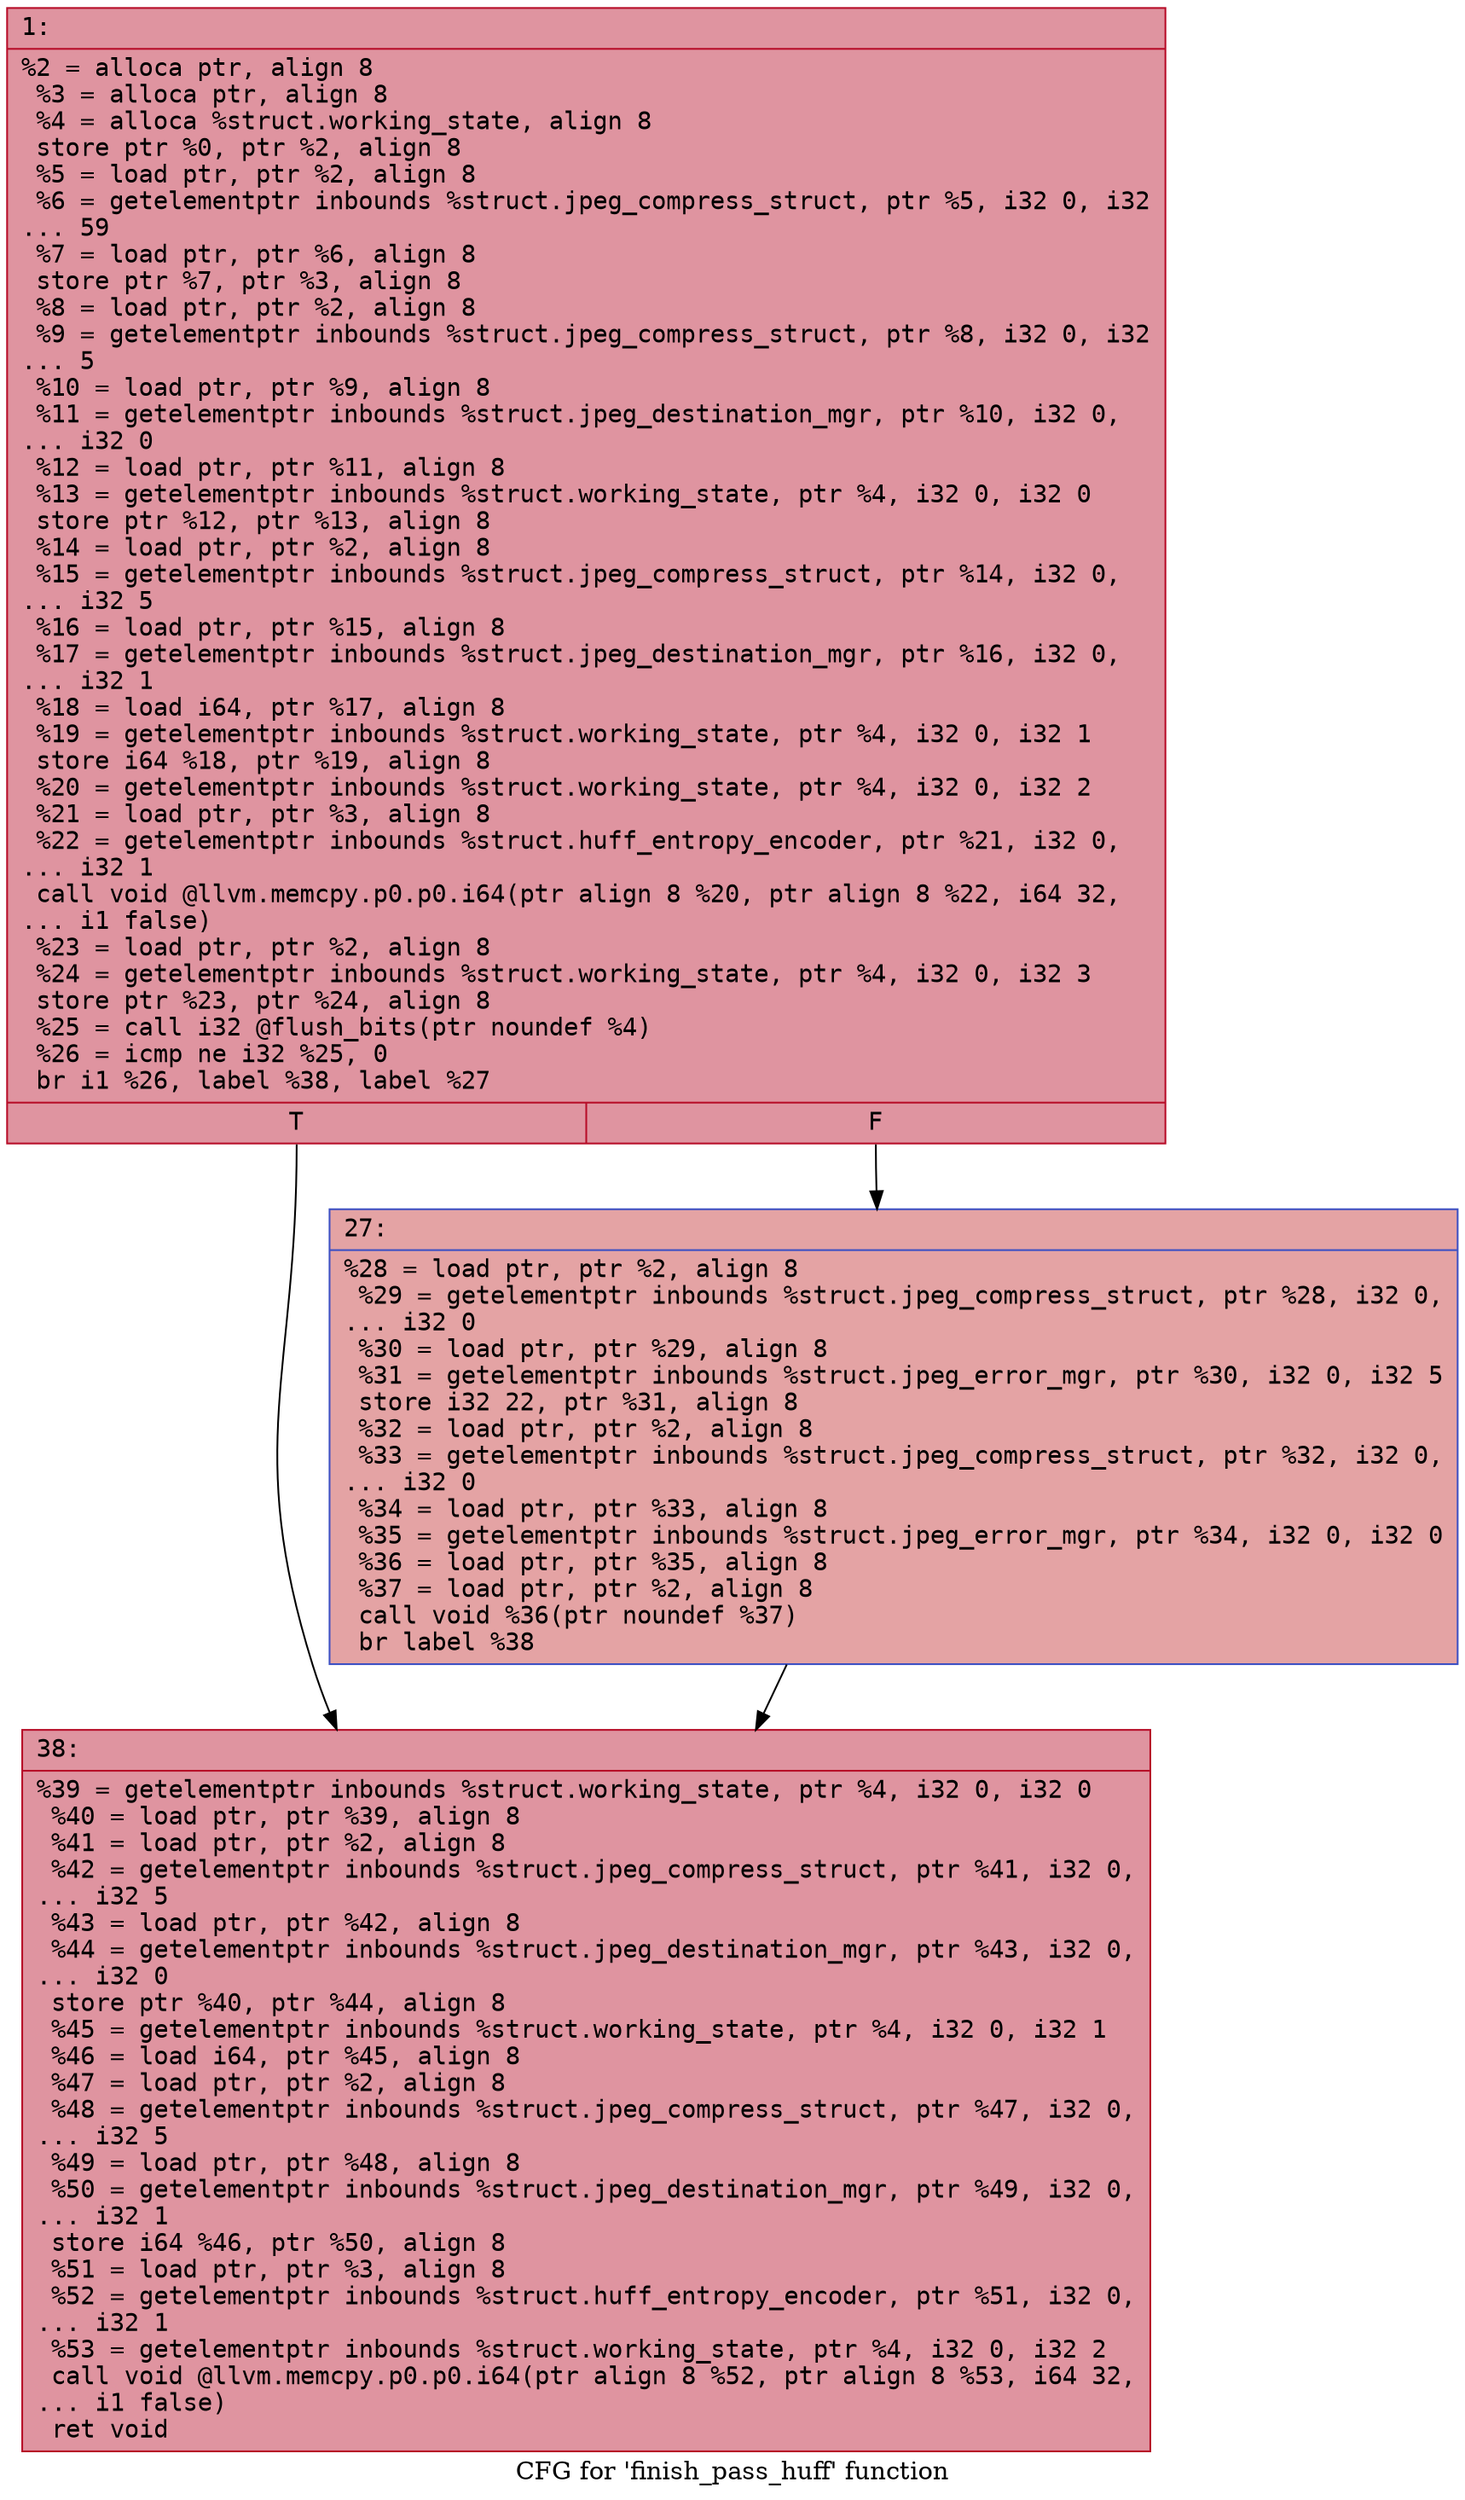 digraph "CFG for 'finish_pass_huff' function" {
	label="CFG for 'finish_pass_huff' function";

	Node0x600001e45310 [shape=record,color="#b70d28ff", style=filled, fillcolor="#b70d2870" fontname="Courier",label="{1:\l|  %2 = alloca ptr, align 8\l  %3 = alloca ptr, align 8\l  %4 = alloca %struct.working_state, align 8\l  store ptr %0, ptr %2, align 8\l  %5 = load ptr, ptr %2, align 8\l  %6 = getelementptr inbounds %struct.jpeg_compress_struct, ptr %5, i32 0, i32\l... 59\l  %7 = load ptr, ptr %6, align 8\l  store ptr %7, ptr %3, align 8\l  %8 = load ptr, ptr %2, align 8\l  %9 = getelementptr inbounds %struct.jpeg_compress_struct, ptr %8, i32 0, i32\l... 5\l  %10 = load ptr, ptr %9, align 8\l  %11 = getelementptr inbounds %struct.jpeg_destination_mgr, ptr %10, i32 0,\l... i32 0\l  %12 = load ptr, ptr %11, align 8\l  %13 = getelementptr inbounds %struct.working_state, ptr %4, i32 0, i32 0\l  store ptr %12, ptr %13, align 8\l  %14 = load ptr, ptr %2, align 8\l  %15 = getelementptr inbounds %struct.jpeg_compress_struct, ptr %14, i32 0,\l... i32 5\l  %16 = load ptr, ptr %15, align 8\l  %17 = getelementptr inbounds %struct.jpeg_destination_mgr, ptr %16, i32 0,\l... i32 1\l  %18 = load i64, ptr %17, align 8\l  %19 = getelementptr inbounds %struct.working_state, ptr %4, i32 0, i32 1\l  store i64 %18, ptr %19, align 8\l  %20 = getelementptr inbounds %struct.working_state, ptr %4, i32 0, i32 2\l  %21 = load ptr, ptr %3, align 8\l  %22 = getelementptr inbounds %struct.huff_entropy_encoder, ptr %21, i32 0,\l... i32 1\l  call void @llvm.memcpy.p0.p0.i64(ptr align 8 %20, ptr align 8 %22, i64 32,\l... i1 false)\l  %23 = load ptr, ptr %2, align 8\l  %24 = getelementptr inbounds %struct.working_state, ptr %4, i32 0, i32 3\l  store ptr %23, ptr %24, align 8\l  %25 = call i32 @flush_bits(ptr noundef %4)\l  %26 = icmp ne i32 %25, 0\l  br i1 %26, label %38, label %27\l|{<s0>T|<s1>F}}"];
	Node0x600001e45310:s0 -> Node0x600001e453b0[tooltip="1 -> 38\nProbability 62.50%" ];
	Node0x600001e45310:s1 -> Node0x600001e45360[tooltip="1 -> 27\nProbability 37.50%" ];
	Node0x600001e45360 [shape=record,color="#3d50c3ff", style=filled, fillcolor="#c32e3170" fontname="Courier",label="{27:\l|  %28 = load ptr, ptr %2, align 8\l  %29 = getelementptr inbounds %struct.jpeg_compress_struct, ptr %28, i32 0,\l... i32 0\l  %30 = load ptr, ptr %29, align 8\l  %31 = getelementptr inbounds %struct.jpeg_error_mgr, ptr %30, i32 0, i32 5\l  store i32 22, ptr %31, align 8\l  %32 = load ptr, ptr %2, align 8\l  %33 = getelementptr inbounds %struct.jpeg_compress_struct, ptr %32, i32 0,\l... i32 0\l  %34 = load ptr, ptr %33, align 8\l  %35 = getelementptr inbounds %struct.jpeg_error_mgr, ptr %34, i32 0, i32 0\l  %36 = load ptr, ptr %35, align 8\l  %37 = load ptr, ptr %2, align 8\l  call void %36(ptr noundef %37)\l  br label %38\l}"];
	Node0x600001e45360 -> Node0x600001e453b0[tooltip="27 -> 38\nProbability 100.00%" ];
	Node0x600001e453b0 [shape=record,color="#b70d28ff", style=filled, fillcolor="#b70d2870" fontname="Courier",label="{38:\l|  %39 = getelementptr inbounds %struct.working_state, ptr %4, i32 0, i32 0\l  %40 = load ptr, ptr %39, align 8\l  %41 = load ptr, ptr %2, align 8\l  %42 = getelementptr inbounds %struct.jpeg_compress_struct, ptr %41, i32 0,\l... i32 5\l  %43 = load ptr, ptr %42, align 8\l  %44 = getelementptr inbounds %struct.jpeg_destination_mgr, ptr %43, i32 0,\l... i32 0\l  store ptr %40, ptr %44, align 8\l  %45 = getelementptr inbounds %struct.working_state, ptr %4, i32 0, i32 1\l  %46 = load i64, ptr %45, align 8\l  %47 = load ptr, ptr %2, align 8\l  %48 = getelementptr inbounds %struct.jpeg_compress_struct, ptr %47, i32 0,\l... i32 5\l  %49 = load ptr, ptr %48, align 8\l  %50 = getelementptr inbounds %struct.jpeg_destination_mgr, ptr %49, i32 0,\l... i32 1\l  store i64 %46, ptr %50, align 8\l  %51 = load ptr, ptr %3, align 8\l  %52 = getelementptr inbounds %struct.huff_entropy_encoder, ptr %51, i32 0,\l... i32 1\l  %53 = getelementptr inbounds %struct.working_state, ptr %4, i32 0, i32 2\l  call void @llvm.memcpy.p0.p0.i64(ptr align 8 %52, ptr align 8 %53, i64 32,\l... i1 false)\l  ret void\l}"];
}
